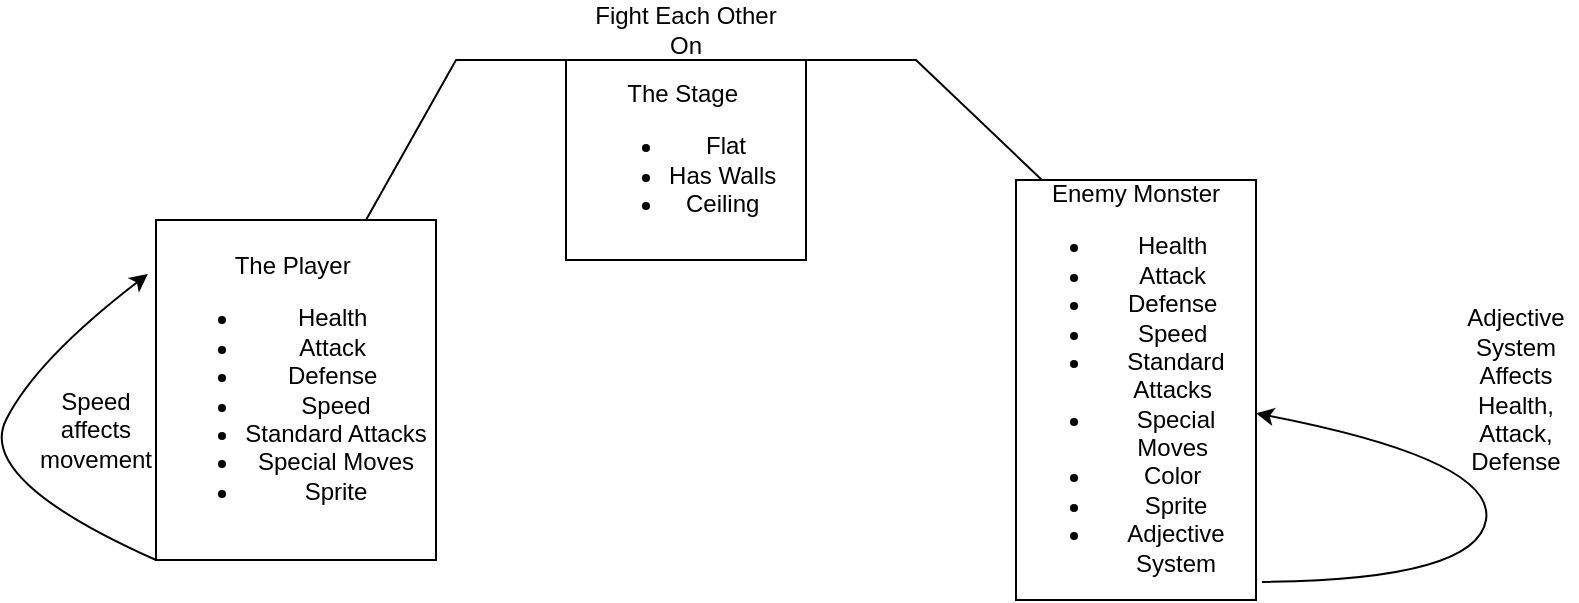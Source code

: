 <mxfile version="15.8.4" type="device"><diagram id="8vP4orMXhXeuD_X-wTMB" name="Page-1"><mxGraphModel dx="1102" dy="682" grid="1" gridSize="10" guides="1" tooltips="1" connect="1" arrows="1" fold="1" page="1" pageScale="1" pageWidth="850" pageHeight="1100" math="0" shadow="0"><root><mxCell id="0"/><mxCell id="1" parent="0"/><mxCell id="t4z9bZ9Nbq8-gHrU0WKC-1" value="The Player&amp;nbsp;&lt;br&gt;&lt;ul&gt;&lt;li&gt;Health&amp;nbsp;&lt;/li&gt;&lt;li&gt;Attack&amp;nbsp;&lt;/li&gt;&lt;li&gt;Defense&amp;nbsp;&lt;/li&gt;&lt;li&gt;Speed&lt;/li&gt;&lt;li&gt;Standard Attacks&lt;/li&gt;&lt;li&gt;Special Moves&lt;/li&gt;&lt;li&gt;Sprite&lt;/li&gt;&lt;/ul&gt;" style="rounded=0;whiteSpace=wrap;html=1;" vertex="1" parent="1"><mxGeometry x="110" y="310" width="140" height="170" as="geometry"/></mxCell><mxCell id="t4z9bZ9Nbq8-gHrU0WKC-2" value="Enemy Monster&lt;br&gt;&lt;ul&gt;&lt;li&gt;Health&amp;nbsp;&lt;/li&gt;&lt;li&gt;Attack&amp;nbsp;&lt;/li&gt;&lt;li&gt;Defense&amp;nbsp;&lt;/li&gt;&lt;li&gt;Speed&amp;nbsp;&lt;/li&gt;&lt;li&gt;Standard Attacks&amp;nbsp;&lt;/li&gt;&lt;li&gt;Special Moves&amp;nbsp;&lt;/li&gt;&lt;li&gt;Color&amp;nbsp;&lt;/li&gt;&lt;li&gt;Sprite&lt;/li&gt;&lt;li&gt;Adjective System&lt;/li&gt;&lt;/ul&gt;" style="rounded=0;whiteSpace=wrap;html=1;" vertex="1" parent="1"><mxGeometry x="540" y="290" width="120" height="210" as="geometry"/></mxCell><mxCell id="t4z9bZ9Nbq8-gHrU0WKC-5" value="" style="endArrow=none;html=1;rounded=0;entryX=0.108;entryY=0;entryDx=0;entryDy=0;entryPerimeter=0;exitX=0.75;exitY=0;exitDx=0;exitDy=0;" edge="1" parent="1" source="t4z9bZ9Nbq8-gHrU0WKC-1" target="t4z9bZ9Nbq8-gHrU0WKC-2"><mxGeometry width="50" height="50" relative="1" as="geometry"><mxPoint x="400" y="430" as="sourcePoint"/><mxPoint x="450" y="380" as="targetPoint"/><Array as="points"><mxPoint x="260" y="230"/><mxPoint x="370" y="230"/><mxPoint x="490" y="230"/></Array></mxGeometry></mxCell><mxCell id="t4z9bZ9Nbq8-gHrU0WKC-6" value="Fight Each Other On" style="text;html=1;strokeColor=none;fillColor=none;align=center;verticalAlign=middle;whiteSpace=wrap;rounded=0;" vertex="1" parent="1"><mxGeometry x="320" y="200" width="110" height="30" as="geometry"/></mxCell><mxCell id="t4z9bZ9Nbq8-gHrU0WKC-7" value="" style="curved=1;endArrow=classic;html=1;rounded=0;exitX=1.025;exitY=0.957;exitDx=0;exitDy=0;exitPerimeter=0;" edge="1" parent="1" source="t4z9bZ9Nbq8-gHrU0WKC-2" target="t4z9bZ9Nbq8-gHrU0WKC-2"><mxGeometry width="50" height="50" relative="1" as="geometry"><mxPoint x="400" y="520" as="sourcePoint"/><mxPoint x="450" y="470" as="targetPoint"/><Array as="points"><mxPoint x="770" y="490"/><mxPoint x="780" y="430"/></Array></mxGeometry></mxCell><mxCell id="t4z9bZ9Nbq8-gHrU0WKC-8" value="Adjective System Affects Health, Attack, Defense" style="text;html=1;strokeColor=none;fillColor=none;align=center;verticalAlign=middle;whiteSpace=wrap;rounded=0;" vertex="1" parent="1"><mxGeometry x="760" y="380" width="60" height="30" as="geometry"/></mxCell><mxCell id="t4z9bZ9Nbq8-gHrU0WKC-9" value="" style="curved=1;endArrow=classic;html=1;rounded=0;entryX=-0.029;entryY=0.159;entryDx=0;entryDy=0;entryPerimeter=0;exitX=0;exitY=1;exitDx=0;exitDy=0;" edge="1" parent="1" source="t4z9bZ9Nbq8-gHrU0WKC-1" target="t4z9bZ9Nbq8-gHrU0WKC-1"><mxGeometry width="50" height="50" relative="1" as="geometry"><mxPoint x="100" y="470" as="sourcePoint"/><mxPoint x="450" y="440" as="targetPoint"/><Array as="points"><mxPoint x="20" y="440"/><mxPoint x="50" y="380"/></Array></mxGeometry></mxCell><mxCell id="t4z9bZ9Nbq8-gHrU0WKC-10" value="Speed affects movement" style="text;html=1;strokeColor=none;fillColor=none;align=center;verticalAlign=middle;whiteSpace=wrap;rounded=0;" vertex="1" parent="1"><mxGeometry x="50" y="400" width="60" height="30" as="geometry"/></mxCell><mxCell id="t4z9bZ9Nbq8-gHrU0WKC-11" value="The Stage&amp;nbsp;&lt;br&gt;&lt;ul&gt;&lt;li&gt;Flat&lt;/li&gt;&lt;li&gt;Has Walls&amp;nbsp;&lt;/li&gt;&lt;li&gt;Ceiling&amp;nbsp;&lt;/li&gt;&lt;/ul&gt;" style="rounded=0;whiteSpace=wrap;html=1;" vertex="1" parent="1"><mxGeometry x="315" y="230" width="120" height="100" as="geometry"/></mxCell></root></mxGraphModel></diagram></mxfile>